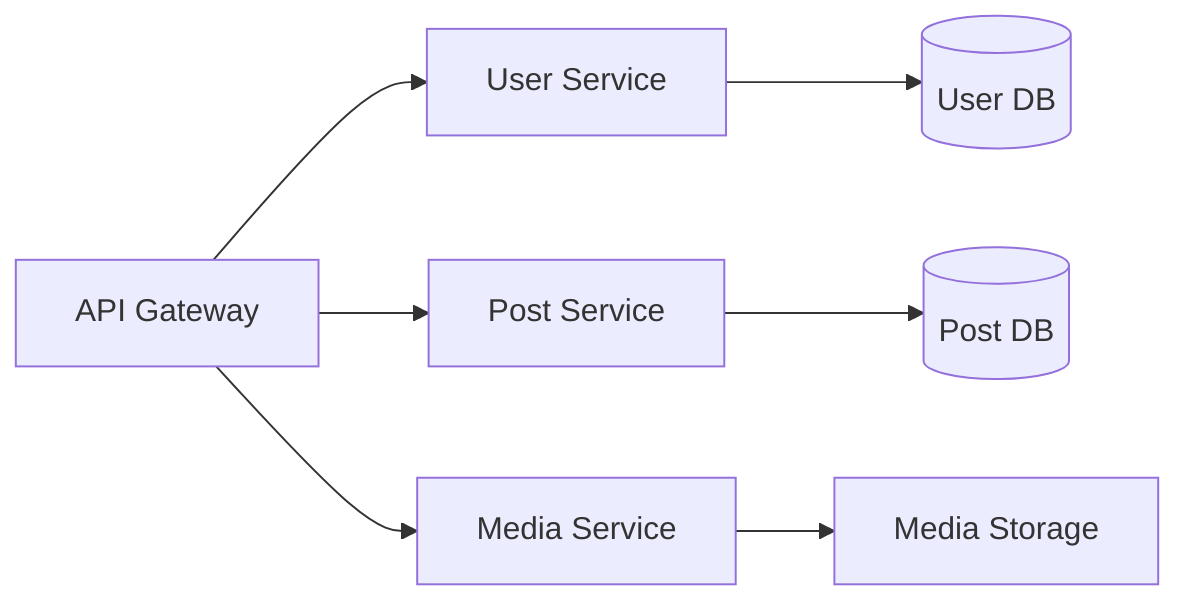 graph LR
    A[API Gateway] --> B[User Service]
    A --> C[Post Service]
    A --> D[Media Service]
    
    B --> E[(User DB)]
    C --> F[(Post DB)]
    D --> G[Media Storage]